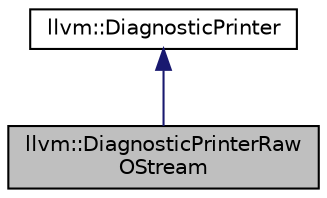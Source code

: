 digraph "llvm::DiagnosticPrinterRawOStream"
{
 // LATEX_PDF_SIZE
  bgcolor="transparent";
  edge [fontname="Helvetica",fontsize="10",labelfontname="Helvetica",labelfontsize="10"];
  node [fontname="Helvetica",fontsize="10",shape=record];
  Node1 [label="llvm::DiagnosticPrinterRaw\lOStream",height=0.2,width=0.4,color="black", fillcolor="grey75", style="filled", fontcolor="black",tooltip="Basic diagnostic printer that uses an underlying raw_ostream."];
  Node2 -> Node1 [dir="back",color="midnightblue",fontsize="10",style="solid",fontname="Helvetica"];
  Node2 [label="llvm::DiagnosticPrinter",height=0.2,width=0.4,color="black",URL="$classllvm_1_1DiagnosticPrinter.html",tooltip="Interface for custom diagnostic printing."];
}
